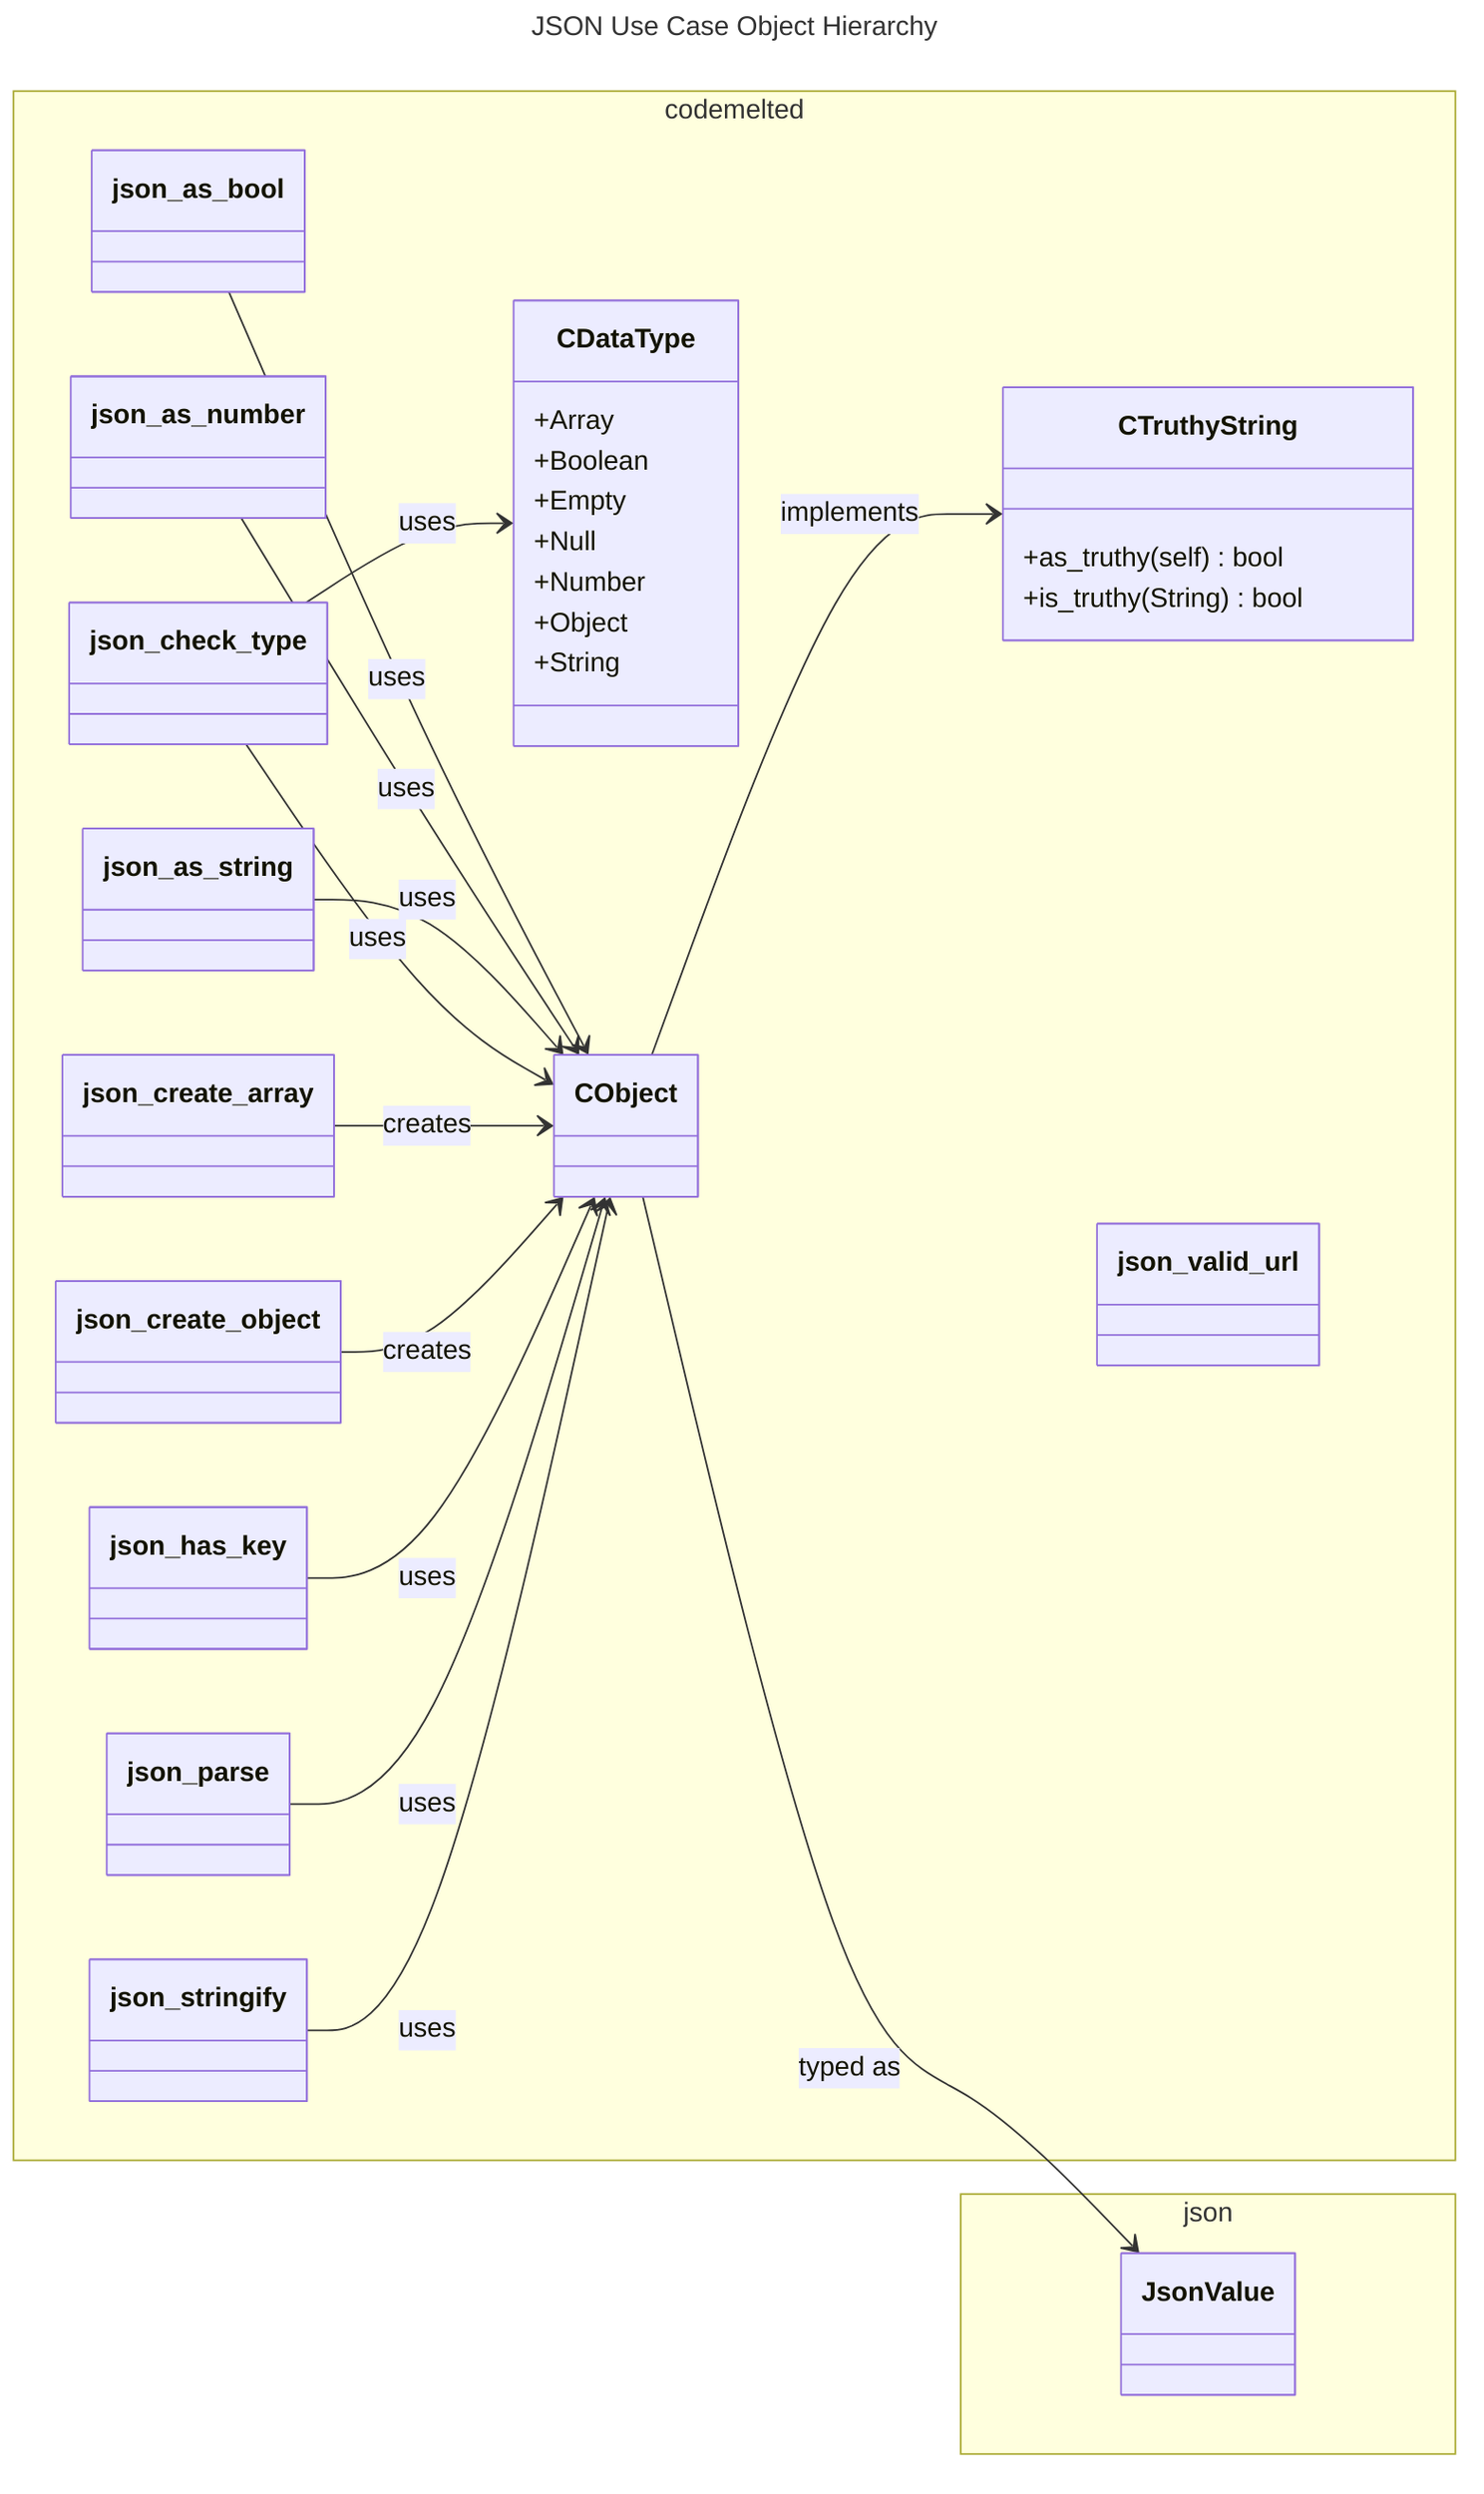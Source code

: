---
title: JSON Use Case Object Hierarchy
---
classDiagram
  direction LR
  namespace codemelted {
    class CDataType {
      +Array
      +Boolean
      +Empty
      +Null
      +Number
      +Object
      +String
    }
    class CTruthyString {
      +as_truthy(self) bool
      +is_truthy(String) bool
    }
    class CObject
    class json_as_bool
    class json_as_number
    class json_as_string
    class json_check_type
    class json_create_array
    class json_create_object
    class json_has_key
    class json_parse
    class json_stringify
    class json_valid_url
  }
  namespace json {
    class JsonValue
  }
  CObject --> CTruthyString: implements
  CObject --> JsonValue: typed as
  json_as_bool --> CObject: uses
  json_as_number --> CObject: uses
  json_as_string --> CObject: uses
  json_check_type --> CDataType: uses
  json_check_type --> CObject: uses
  json_create_array --> CObject: creates
  json_create_object --> CObject: creates
  json_has_key --> CObject: uses
  json_parse --> CObject: uses
  json_stringify --> CObject: uses